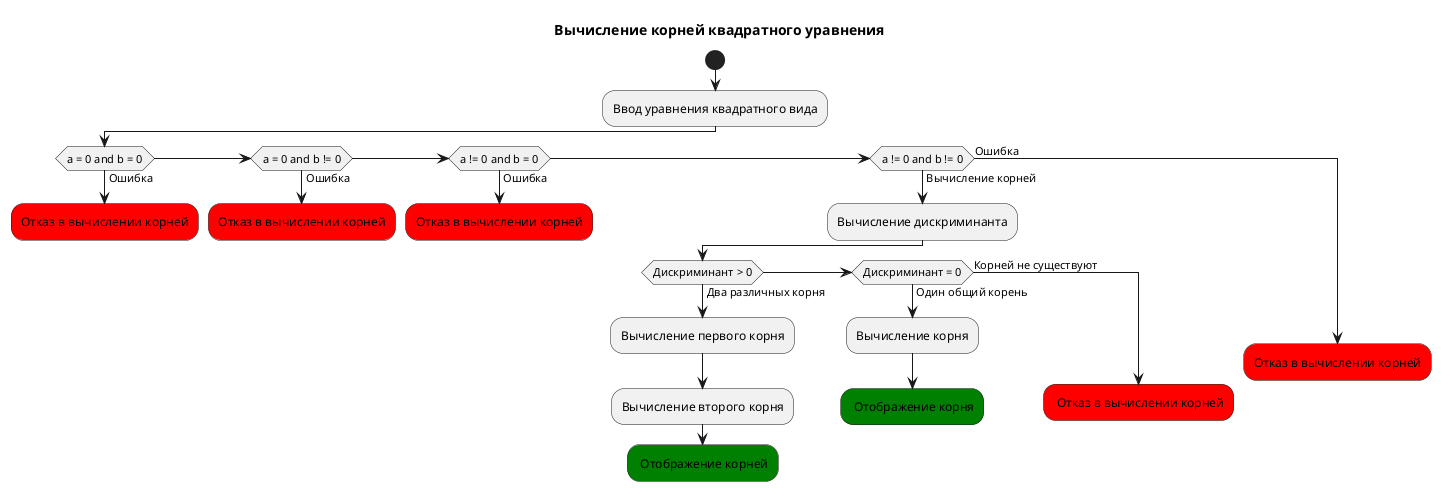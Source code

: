 @startuml
title Вычисление корней квадратного уравнения

start
:Ввод уравнения квадратного вида;

if (a = 0 and b = 0) then (Ошибка)
    #RED:Отказ в вычислении корней;
    kill
elseif (a = 0 and b != 0) then (Ошибка)
    #RED:Отказ в вычислении корней;
    kill
elseif (a != 0 and b = 0) then (Ошибка)
    #RED:Отказ в вычислении корней;
    kill
elseif (a != 0 and b != 0) then (Вычисление корней)
    :Вычисление дискриминанта;
    if (Дискриминант > 0) then (Два различных корня)
        :Вычисление первого корня;
        :Вычисление второго корня;
        #GREEN: Отображение корней;
        kill
    elseif (Дискриминант = 0) then (Один общий корень)
        :Вычисление корня;
        #GREEN: Отображение корня;
        kill
    else (Корней не существуют)
        #RED: Отказ в вычислении корней;
        kill
    endif
else (Ошибка)
    #RED :Отказ в вычислении корней;
    kill
endif
@enduml
